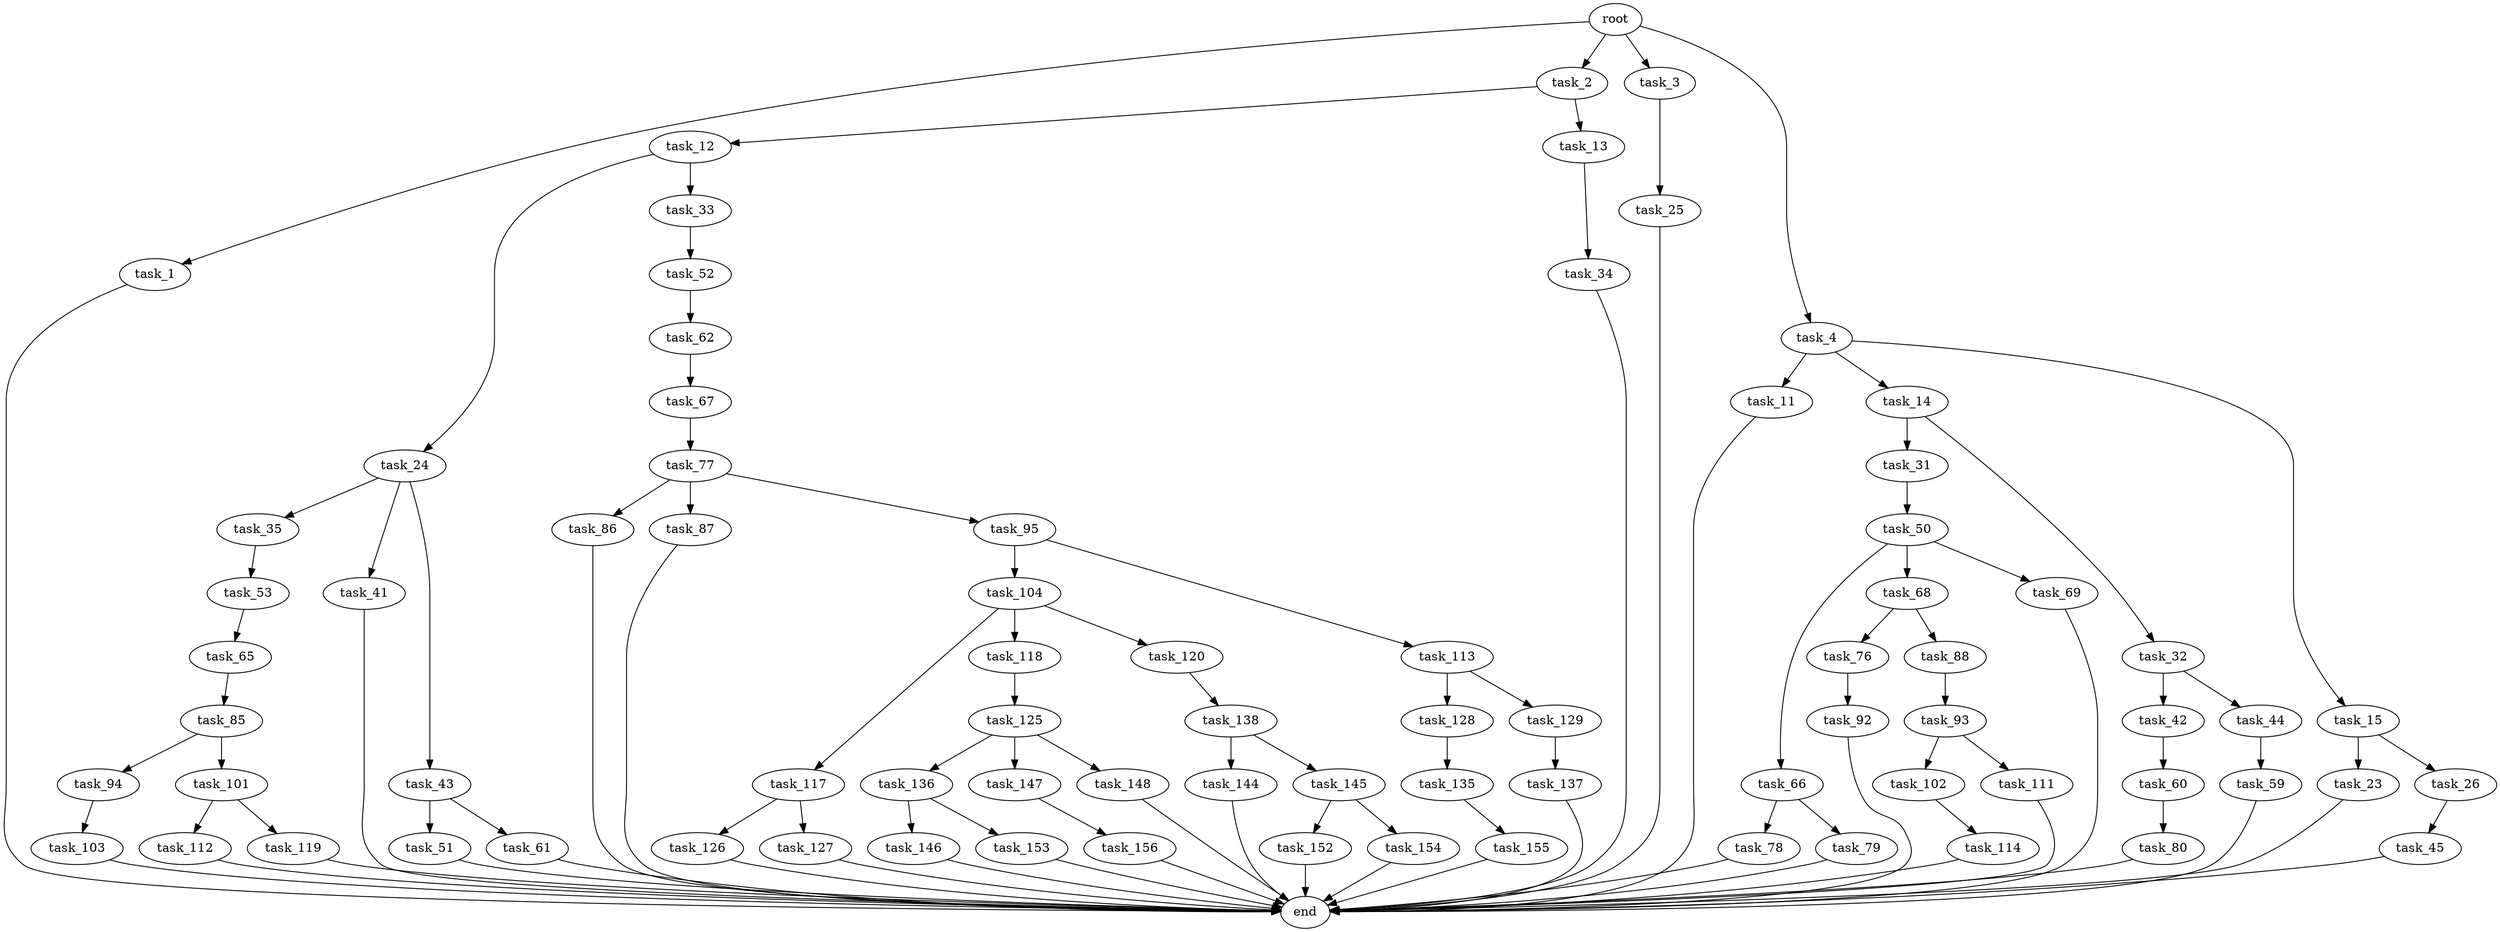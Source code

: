 digraph G {
  root [size="0.000000"];
  task_1 [size="231928233984.000000"];
  task_2 [size="8394737981.000000"];
  task_3 [size="747696205573.000000"];
  task_4 [size="1073741824000.000000"];
  end [size="0.000000"];
  task_12 [size="30077575014.000000"];
  task_13 [size="8155735824.000000"];
  task_25 [size="28991029248.000000"];
  task_11 [size="7766875572.000000"];
  task_14 [size="4411167796.000000"];
  task_15 [size="1073741824000.000000"];
  task_24 [size="2094132187.000000"];
  task_33 [size="66712933145.000000"];
  task_34 [size="38181442880.000000"];
  task_31 [size="28915896021.000000"];
  task_32 [size="1073741824000.000000"];
  task_23 [size="2635635955.000000"];
  task_26 [size="2315525462.000000"];
  task_35 [size="6188906540.000000"];
  task_41 [size="134217728000.000000"];
  task_43 [size="1073741824000.000000"];
  task_45 [size="4194213658.000000"];
  task_50 [size="356935401472.000000"];
  task_42 [size="68719476736.000000"];
  task_44 [size="231928233984.000000"];
  task_52 [size="36928863999.000000"];
  task_53 [size="806315262.000000"];
  task_60 [size="8589934592.000000"];
  task_51 [size="8589934592.000000"];
  task_61 [size="1339285676606.000000"];
  task_59 [size="19660039728.000000"];
  task_66 [size="28991029248.000000"];
  task_68 [size="782757789696.000000"];
  task_69 [size="22895173872.000000"];
  task_62 [size="134217728000.000000"];
  task_65 [size="549755813888.000000"];
  task_80 [size="68719476736.000000"];
  task_67 [size="86081357820.000000"];
  task_85 [size="134217728000.000000"];
  task_78 [size="24525189266.000000"];
  task_79 [size="20145892260.000000"];
  task_77 [size="76327570505.000000"];
  task_76 [size="416339509034.000000"];
  task_88 [size="4630283775.000000"];
  task_92 [size="4132774353.000000"];
  task_86 [size="163924985640.000000"];
  task_87 [size="330184465332.000000"];
  task_95 [size="983793322572.000000"];
  task_94 [size="1056819419328.000000"];
  task_101 [size="7111543606.000000"];
  task_93 [size="4812477885.000000"];
  task_102 [size="68719476736.000000"];
  task_111 [size="134217728000.000000"];
  task_103 [size="38498042240.000000"];
  task_104 [size="128958342264.000000"];
  task_113 [size="368293445632.000000"];
  task_112 [size="68719476736.000000"];
  task_119 [size="1031227449187.000000"];
  task_114 [size="549755813888.000000"];
  task_117 [size="8589934592.000000"];
  task_118 [size="368293445632.000000"];
  task_120 [size="571814220.000000"];
  task_128 [size="418416293735.000000"];
  task_129 [size="368293445632.000000"];
  task_126 [size="20532010144.000000"];
  task_127 [size="211543258973.000000"];
  task_125 [size="478006538880.000000"];
  task_138 [size="10884827631.000000"];
  task_136 [size="1073741824000.000000"];
  task_147 [size="120913828164.000000"];
  task_148 [size="1073741824000.000000"];
  task_135 [size="134217728000.000000"];
  task_137 [size="19709331397.000000"];
  task_155 [size="134217728000.000000"];
  task_146 [size="1073741824000.000000"];
  task_153 [size="28991029248.000000"];
  task_144 [size="39145484794.000000"];
  task_145 [size="31280740266.000000"];
  task_152 [size="38379942156.000000"];
  task_154 [size="4229674842.000000"];
  task_156 [size="11718334228.000000"];

  root -> task_1 [size="1.000000"];
  root -> task_2 [size="1.000000"];
  root -> task_3 [size="1.000000"];
  root -> task_4 [size="1.000000"];
  task_1 -> end [size="1.000000"];
  task_2 -> task_12 [size="209715200.000000"];
  task_2 -> task_13 [size="209715200.000000"];
  task_3 -> task_25 [size="679477248.000000"];
  task_4 -> task_11 [size="838860800.000000"];
  task_4 -> task_14 [size="838860800.000000"];
  task_4 -> task_15 [size="838860800.000000"];
  task_12 -> task_24 [size="536870912.000000"];
  task_12 -> task_33 [size="536870912.000000"];
  task_13 -> task_34 [size="134217728.000000"];
  task_25 -> end [size="1.000000"];
  task_11 -> end [size="1.000000"];
  task_14 -> task_31 [size="75497472.000000"];
  task_14 -> task_32 [size="75497472.000000"];
  task_15 -> task_23 [size="838860800.000000"];
  task_15 -> task_26 [size="838860800.000000"];
  task_24 -> task_35 [size="75497472.000000"];
  task_24 -> task_41 [size="75497472.000000"];
  task_24 -> task_43 [size="75497472.000000"];
  task_33 -> task_52 [size="75497472.000000"];
  task_34 -> end [size="1.000000"];
  task_31 -> task_50 [size="679477248.000000"];
  task_32 -> task_42 [size="838860800.000000"];
  task_32 -> task_44 [size="838860800.000000"];
  task_23 -> end [size="1.000000"];
  task_26 -> task_45 [size="134217728.000000"];
  task_35 -> task_53 [size="209715200.000000"];
  task_41 -> end [size="1.000000"];
  task_43 -> task_51 [size="838860800.000000"];
  task_43 -> task_61 [size="838860800.000000"];
  task_45 -> end [size="1.000000"];
  task_50 -> task_66 [size="536870912.000000"];
  task_50 -> task_68 [size="536870912.000000"];
  task_50 -> task_69 [size="536870912.000000"];
  task_42 -> task_60 [size="134217728.000000"];
  task_44 -> task_59 [size="301989888.000000"];
  task_52 -> task_62 [size="679477248.000000"];
  task_53 -> task_65 [size="33554432.000000"];
  task_60 -> task_80 [size="33554432.000000"];
  task_51 -> end [size="1.000000"];
  task_61 -> end [size="1.000000"];
  task_59 -> end [size="1.000000"];
  task_66 -> task_78 [size="75497472.000000"];
  task_66 -> task_79 [size="75497472.000000"];
  task_68 -> task_76 [size="679477248.000000"];
  task_68 -> task_88 [size="679477248.000000"];
  task_69 -> end [size="1.000000"];
  task_62 -> task_67 [size="209715200.000000"];
  task_65 -> task_85 [size="536870912.000000"];
  task_80 -> end [size="1.000000"];
  task_67 -> task_77 [size="134217728.000000"];
  task_85 -> task_94 [size="209715200.000000"];
  task_85 -> task_101 [size="209715200.000000"];
  task_78 -> end [size="1.000000"];
  task_79 -> end [size="1.000000"];
  task_77 -> task_86 [size="75497472.000000"];
  task_77 -> task_87 [size="75497472.000000"];
  task_77 -> task_95 [size="75497472.000000"];
  task_76 -> task_92 [size="411041792.000000"];
  task_88 -> task_93 [size="75497472.000000"];
  task_92 -> end [size="1.000000"];
  task_86 -> end [size="1.000000"];
  task_87 -> end [size="1.000000"];
  task_95 -> task_104 [size="838860800.000000"];
  task_95 -> task_113 [size="838860800.000000"];
  task_94 -> task_103 [size="679477248.000000"];
  task_101 -> task_112 [size="838860800.000000"];
  task_101 -> task_119 [size="838860800.000000"];
  task_93 -> task_102 [size="75497472.000000"];
  task_93 -> task_111 [size="75497472.000000"];
  task_102 -> task_114 [size="134217728.000000"];
  task_111 -> end [size="1.000000"];
  task_103 -> end [size="1.000000"];
  task_104 -> task_117 [size="134217728.000000"];
  task_104 -> task_118 [size="134217728.000000"];
  task_104 -> task_120 [size="134217728.000000"];
  task_113 -> task_128 [size="411041792.000000"];
  task_113 -> task_129 [size="411041792.000000"];
  task_112 -> end [size="1.000000"];
  task_119 -> end [size="1.000000"];
  task_114 -> end [size="1.000000"];
  task_117 -> task_126 [size="33554432.000000"];
  task_117 -> task_127 [size="33554432.000000"];
  task_118 -> task_125 [size="411041792.000000"];
  task_120 -> task_138 [size="33554432.000000"];
  task_128 -> task_135 [size="411041792.000000"];
  task_129 -> task_137 [size="411041792.000000"];
  task_126 -> end [size="1.000000"];
  task_127 -> end [size="1.000000"];
  task_125 -> task_136 [size="411041792.000000"];
  task_125 -> task_147 [size="411041792.000000"];
  task_125 -> task_148 [size="411041792.000000"];
  task_138 -> task_144 [size="838860800.000000"];
  task_138 -> task_145 [size="838860800.000000"];
  task_136 -> task_146 [size="838860800.000000"];
  task_136 -> task_153 [size="838860800.000000"];
  task_147 -> task_156 [size="134217728.000000"];
  task_148 -> end [size="1.000000"];
  task_135 -> task_155 [size="209715200.000000"];
  task_137 -> end [size="1.000000"];
  task_155 -> end [size="1.000000"];
  task_146 -> end [size="1.000000"];
  task_153 -> end [size="1.000000"];
  task_144 -> end [size="1.000000"];
  task_145 -> task_152 [size="33554432.000000"];
  task_145 -> task_154 [size="33554432.000000"];
  task_152 -> end [size="1.000000"];
  task_154 -> end [size="1.000000"];
  task_156 -> end [size="1.000000"];
}
